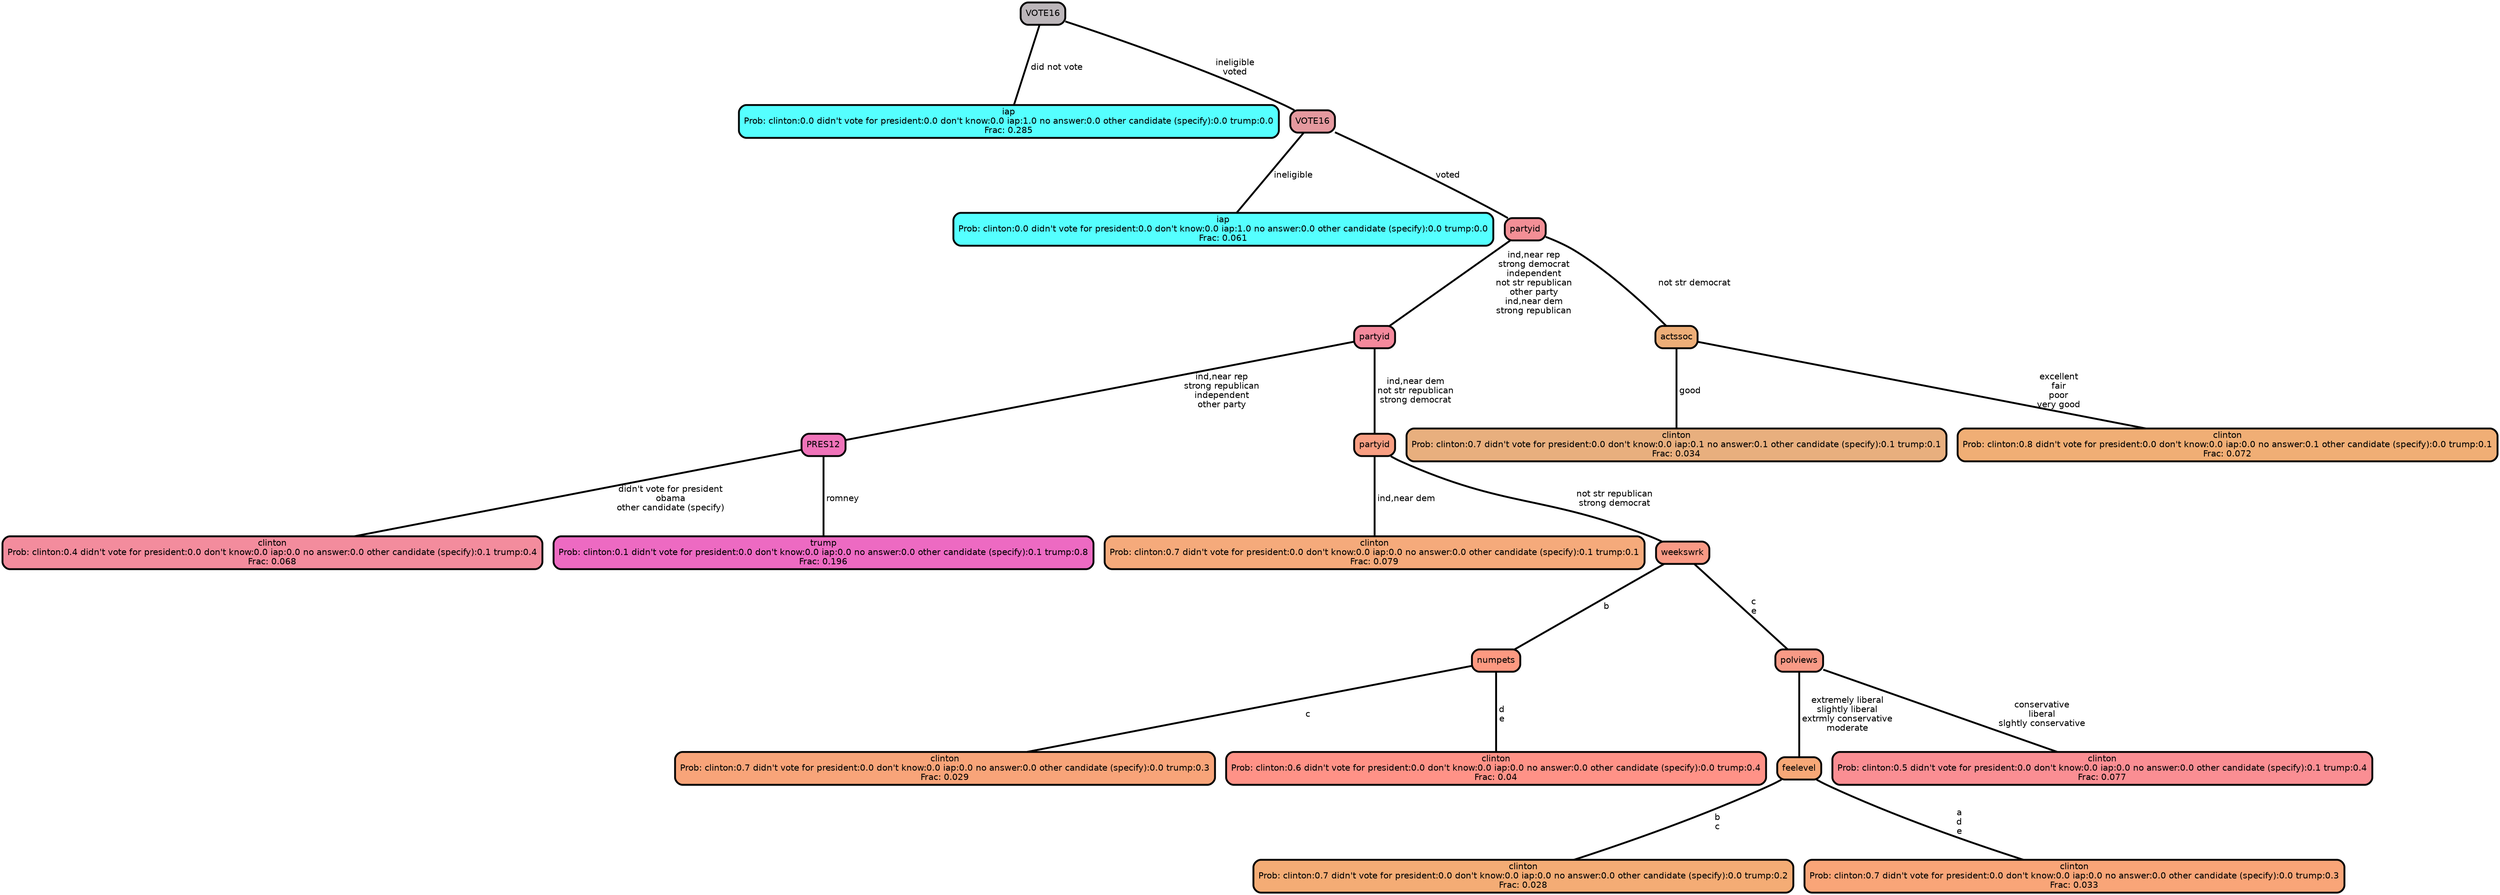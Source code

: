 graph Tree {
node [shape=box, style="filled, rounded",color="black",penwidth="3",fontcolor="black",                 fontname=helvetica] ;
graph [ranksep="0 equally", splines=straight,                 bgcolor=transparent, dpi=200] ;
edge [fontname=helvetica, color=black] ;
0 [label="iap
Prob: clinton:0.0 didn't vote for president:0.0 don't know:0.0 iap:1.0 no answer:0.0 other candidate (specify):0.0 trump:0.0
Frac: 0.285", fillcolor="#55ffff"] ;
1 [label="VOTE16", fillcolor="#bcb6ba"] ;
2 [label="iap
Prob: clinton:0.0 didn't vote for president:0.0 don't know:0.0 iap:1.0 no answer:0.0 other candidate (specify):0.0 trump:0.0
Frac: 0.061", fillcolor="#55ffff"] ;
3 [label="VOTE16", fillcolor="#e5999f"] ;
4 [label="clinton
Prob: clinton:0.4 didn't vote for president:0.0 don't know:0.0 iap:0.0 no answer:0.0 other candidate (specify):0.1 trump:0.4
Frac: 0.068", fillcolor="#f38c9d"] ;
5 [label="PRES12", fillcolor="#ef73b9"] ;
6 [label="trump
Prob: clinton:0.1 didn't vote for president:0.0 don't know:0.0 iap:0.0 no answer:0.0 other candidate (specify):0.1 trump:0.8
Frac: 0.196", fillcolor="#ed6ac2"] ;
7 [label="partyid", fillcolor="#f4899c"] ;
8 [label="clinton
Prob: clinton:0.7 didn't vote for president:0.0 don't know:0.0 iap:0.0 no answer:0.0 other candidate (specify):0.1 trump:0.1
Frac: 0.079", fillcolor="#f5aa7b"] ;
9 [label="partyid", fillcolor="#f89e82"] ;
10 [label="clinton
Prob: clinton:0.7 didn't vote for president:0.0 don't know:0.0 iap:0.0 no answer:0.0 other candidate (specify):0.0 trump:0.3
Frac: 0.029", fillcolor="#f8a479"] ;
11 [label="numpets", fillcolor="#fc9981"] ;
12 [label="clinton
Prob: clinton:0.6 didn't vote for president:0.0 don't know:0.0 iap:0.0 no answer:0.0 other candidate (specify):0.0 trump:0.4
Frac: 0.04", fillcolor="#ff9287"] ;
13 [label="weekswrk", fillcolor="#f99a85"] ;
14 [label="clinton
Prob: clinton:0.7 didn't vote for president:0.0 don't know:0.0 iap:0.0 no answer:0.0 other candidate (specify):0.0 trump:0.2
Frac: 0.028", fillcolor="#f4ac75"] ;
15 [label="feelevel", fillcolor="#f7a877"] ;
16 [label="clinton
Prob: clinton:0.7 didn't vote for president:0.0 don't know:0.0 iap:0.0 no answer:0.0 other candidate (specify):0.0 trump:0.3
Frac: 0.033", fillcolor="#f9a578"] ;
17 [label="polviews", fillcolor="#f89a86"] ;
18 [label="clinton
Prob: clinton:0.5 didn't vote for president:0.0 don't know:0.0 iap:0.0 no answer:0.0 other candidate (specify):0.1 trump:0.4
Frac: 0.077", fillcolor="#fa8e93"] ;
19 [label="partyid", fillcolor="#f38f96"] ;
20 [label="clinton
Prob: clinton:0.7 didn't vote for president:0.0 don't know:0.0 iap:0.1 no answer:0.1 other candidate (specify):0.1 trump:0.1
Frac: 0.034", fillcolor="#e8af7e"] ;
21 [label="actssoc", fillcolor="#edae78"] ;
22 [label="clinton
Prob: clinton:0.8 didn't vote for president:0.0 don't know:0.0 iap:0.0 no answer:0.1 other candidate (specify):0.0 trump:0.1
Frac: 0.072", fillcolor="#f0ae75"] ;
1 -- 0 [label=" did not vote",penwidth=3] ;
1 -- 3 [label=" ineligible\n voted",penwidth=3] ;
3 -- 2 [label=" ineligible",penwidth=3] ;
3 -- 19 [label=" voted",penwidth=3] ;
5 -- 4 [label=" didn't vote for president\n obama\n other candidate (specify)",penwidth=3] ;
5 -- 6 [label=" romney",penwidth=3] ;
7 -- 5 [label=" ind,near rep\n strong republican\n independent\n other party",penwidth=3] ;
7 -- 9 [label=" ind,near dem\n not str republican\n strong democrat",penwidth=3] ;
9 -- 8 [label=" ind,near dem",penwidth=3] ;
9 -- 13 [label=" not str republican\n strong democrat",penwidth=3] ;
11 -- 10 [label=" c",penwidth=3] ;
11 -- 12 [label=" d\n e",penwidth=3] ;
13 -- 11 [label=" b",penwidth=3] ;
13 -- 17 [label=" c\n e",penwidth=3] ;
15 -- 14 [label=" b\n c",penwidth=3] ;
15 -- 16 [label=" a\n d\n e",penwidth=3] ;
17 -- 15 [label=" extremely liberal\n slightly liberal\n extrmly conservative\n moderate",penwidth=3] ;
17 -- 18 [label=" conservative\n liberal\n slghtly conservative",penwidth=3] ;
19 -- 7 [label=" ind,near rep\n strong democrat\n independent\n not str republican\n other party\n ind,near dem\n strong republican",penwidth=3] ;
19 -- 21 [label=" not str democrat",penwidth=3] ;
21 -- 20 [label=" good",penwidth=3] ;
21 -- 22 [label=" excellent\n fair\n poor\n very good",penwidth=3] ;
{rank = same;}}